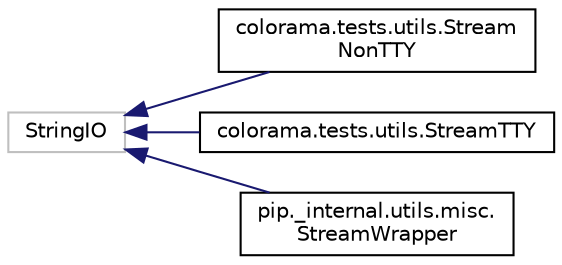digraph "Graphical Class Hierarchy"
{
 // LATEX_PDF_SIZE
  edge [fontname="Helvetica",fontsize="10",labelfontname="Helvetica",labelfontsize="10"];
  node [fontname="Helvetica",fontsize="10",shape=record];
  rankdir="LR";
  Node3673 [label="StringIO",height=0.2,width=0.4,color="grey75", fillcolor="white", style="filled",tooltip=" "];
  Node3673 -> Node0 [dir="back",color="midnightblue",fontsize="10",style="solid",fontname="Helvetica"];
  Node0 [label="colorama.tests.utils.Stream\lNonTTY",height=0.2,width=0.4,color="black", fillcolor="white", style="filled",URL="$classcolorama_1_1tests_1_1utils_1_1StreamNonTTY.html",tooltip=" "];
  Node3673 -> Node3675 [dir="back",color="midnightblue",fontsize="10",style="solid",fontname="Helvetica"];
  Node3675 [label="colorama.tests.utils.StreamTTY",height=0.2,width=0.4,color="black", fillcolor="white", style="filled",URL="$classcolorama_1_1tests_1_1utils_1_1StreamTTY.html",tooltip=" "];
  Node3673 -> Node3676 [dir="back",color="midnightblue",fontsize="10",style="solid",fontname="Helvetica"];
  Node3676 [label="pip._internal.utils.misc.\lStreamWrapper",height=0.2,width=0.4,color="black", fillcolor="white", style="filled",URL="$classpip_1_1__internal_1_1utils_1_1misc_1_1StreamWrapper.html",tooltip=" "];
}
